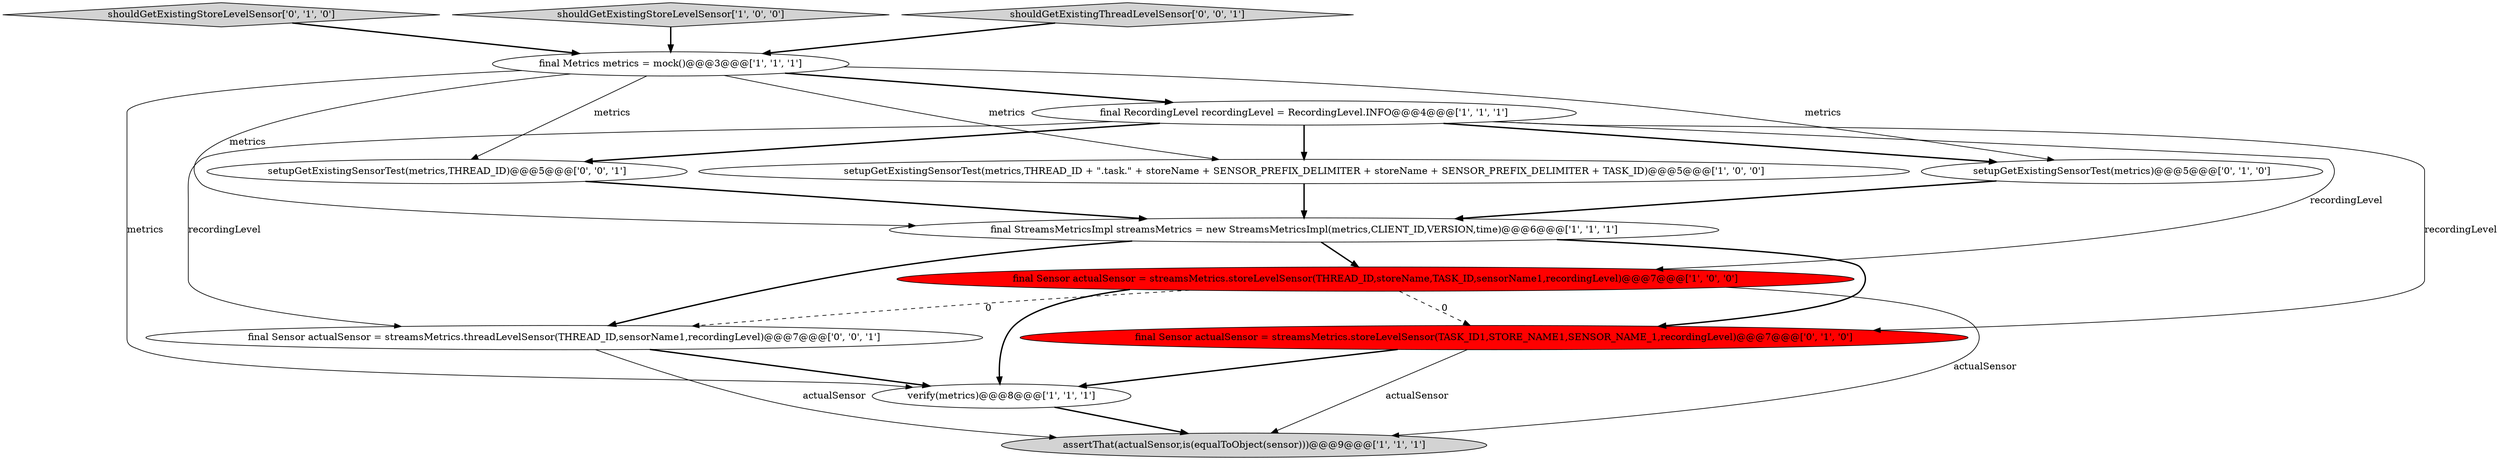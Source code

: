digraph {
9 [style = filled, label = "shouldGetExistingStoreLevelSensor['0', '1', '0']", fillcolor = lightgray, shape = diamond image = "AAA0AAABBB2BBB"];
4 [style = filled, label = "setupGetExistingSensorTest(metrics,THREAD_ID + \".task.\" + storeName + SENSOR_PREFIX_DELIMITER + storeName + SENSOR_PREFIX_DELIMITER + TASK_ID)@@@5@@@['1', '0', '0']", fillcolor = white, shape = ellipse image = "AAA0AAABBB1BBB"];
1 [style = filled, label = "assertThat(actualSensor,is(equalToObject(sensor)))@@@9@@@['1', '1', '1']", fillcolor = lightgray, shape = ellipse image = "AAA0AAABBB1BBB"];
6 [style = filled, label = "final Sensor actualSensor = streamsMetrics.storeLevelSensor(THREAD_ID,storeName,TASK_ID,sensorName1,recordingLevel)@@@7@@@['1', '0', '0']", fillcolor = red, shape = ellipse image = "AAA1AAABBB1BBB"];
8 [style = filled, label = "setupGetExistingSensorTest(metrics)@@@5@@@['0', '1', '0']", fillcolor = white, shape = ellipse image = "AAA0AAABBB2BBB"];
3 [style = filled, label = "shouldGetExistingStoreLevelSensor['1', '0', '0']", fillcolor = lightgray, shape = diamond image = "AAA0AAABBB1BBB"];
5 [style = filled, label = "verify(metrics)@@@8@@@['1', '1', '1']", fillcolor = white, shape = ellipse image = "AAA0AAABBB1BBB"];
2 [style = filled, label = "final Metrics metrics = mock()@@@3@@@['1', '1', '1']", fillcolor = white, shape = ellipse image = "AAA0AAABBB1BBB"];
12 [style = filled, label = "shouldGetExistingThreadLevelSensor['0', '0', '1']", fillcolor = lightgray, shape = diamond image = "AAA0AAABBB3BBB"];
7 [style = filled, label = "final RecordingLevel recordingLevel = RecordingLevel.INFO@@@4@@@['1', '1', '1']", fillcolor = white, shape = ellipse image = "AAA0AAABBB1BBB"];
10 [style = filled, label = "final Sensor actualSensor = streamsMetrics.storeLevelSensor(TASK_ID1,STORE_NAME1,SENSOR_NAME_1,recordingLevel)@@@7@@@['0', '1', '0']", fillcolor = red, shape = ellipse image = "AAA1AAABBB2BBB"];
11 [style = filled, label = "setupGetExistingSensorTest(metrics,THREAD_ID)@@@5@@@['0', '0', '1']", fillcolor = white, shape = ellipse image = "AAA0AAABBB3BBB"];
0 [style = filled, label = "final StreamsMetricsImpl streamsMetrics = new StreamsMetricsImpl(metrics,CLIENT_ID,VERSION,time)@@@6@@@['1', '1', '1']", fillcolor = white, shape = ellipse image = "AAA0AAABBB1BBB"];
13 [style = filled, label = "final Sensor actualSensor = streamsMetrics.threadLevelSensor(THREAD_ID,sensorName1,recordingLevel)@@@7@@@['0', '0', '1']", fillcolor = white, shape = ellipse image = "AAA0AAABBB3BBB"];
7->11 [style = bold, label=""];
13->1 [style = solid, label="actualSensor"];
0->13 [style = bold, label=""];
0->6 [style = bold, label=""];
9->2 [style = bold, label=""];
2->11 [style = solid, label="metrics"];
2->5 [style = solid, label="metrics"];
2->0 [style = solid, label="metrics"];
7->4 [style = bold, label=""];
10->1 [style = solid, label="actualSensor"];
7->8 [style = bold, label=""];
4->0 [style = bold, label=""];
6->10 [style = dashed, label="0"];
8->0 [style = bold, label=""];
5->1 [style = bold, label=""];
6->5 [style = bold, label=""];
12->2 [style = bold, label=""];
0->10 [style = bold, label=""];
11->0 [style = bold, label=""];
10->5 [style = bold, label=""];
7->6 [style = solid, label="recordingLevel"];
3->2 [style = bold, label=""];
7->13 [style = solid, label="recordingLevel"];
6->13 [style = dashed, label="0"];
6->1 [style = solid, label="actualSensor"];
7->10 [style = solid, label="recordingLevel"];
2->4 [style = solid, label="metrics"];
13->5 [style = bold, label=""];
2->7 [style = bold, label=""];
2->8 [style = solid, label="metrics"];
}
